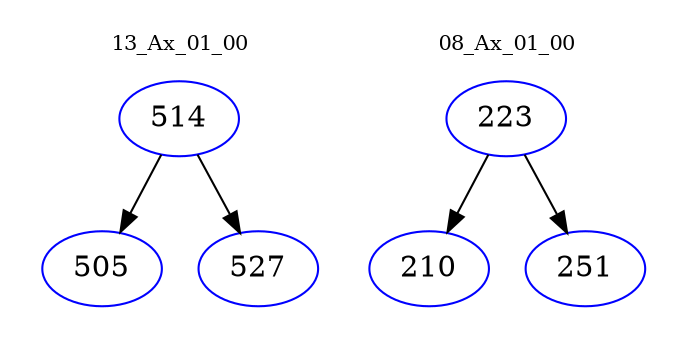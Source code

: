 digraph{
subgraph cluster_0 {
color = white
label = "13_Ax_01_00";
fontsize=10;
T0_514 [label="514", color="blue"]
T0_514 -> T0_505 [color="black"]
T0_505 [label="505", color="blue"]
T0_514 -> T0_527 [color="black"]
T0_527 [label="527", color="blue"]
}
subgraph cluster_1 {
color = white
label = "08_Ax_01_00";
fontsize=10;
T1_223 [label="223", color="blue"]
T1_223 -> T1_210 [color="black"]
T1_210 [label="210", color="blue"]
T1_223 -> T1_251 [color="black"]
T1_251 [label="251", color="blue"]
}
}
